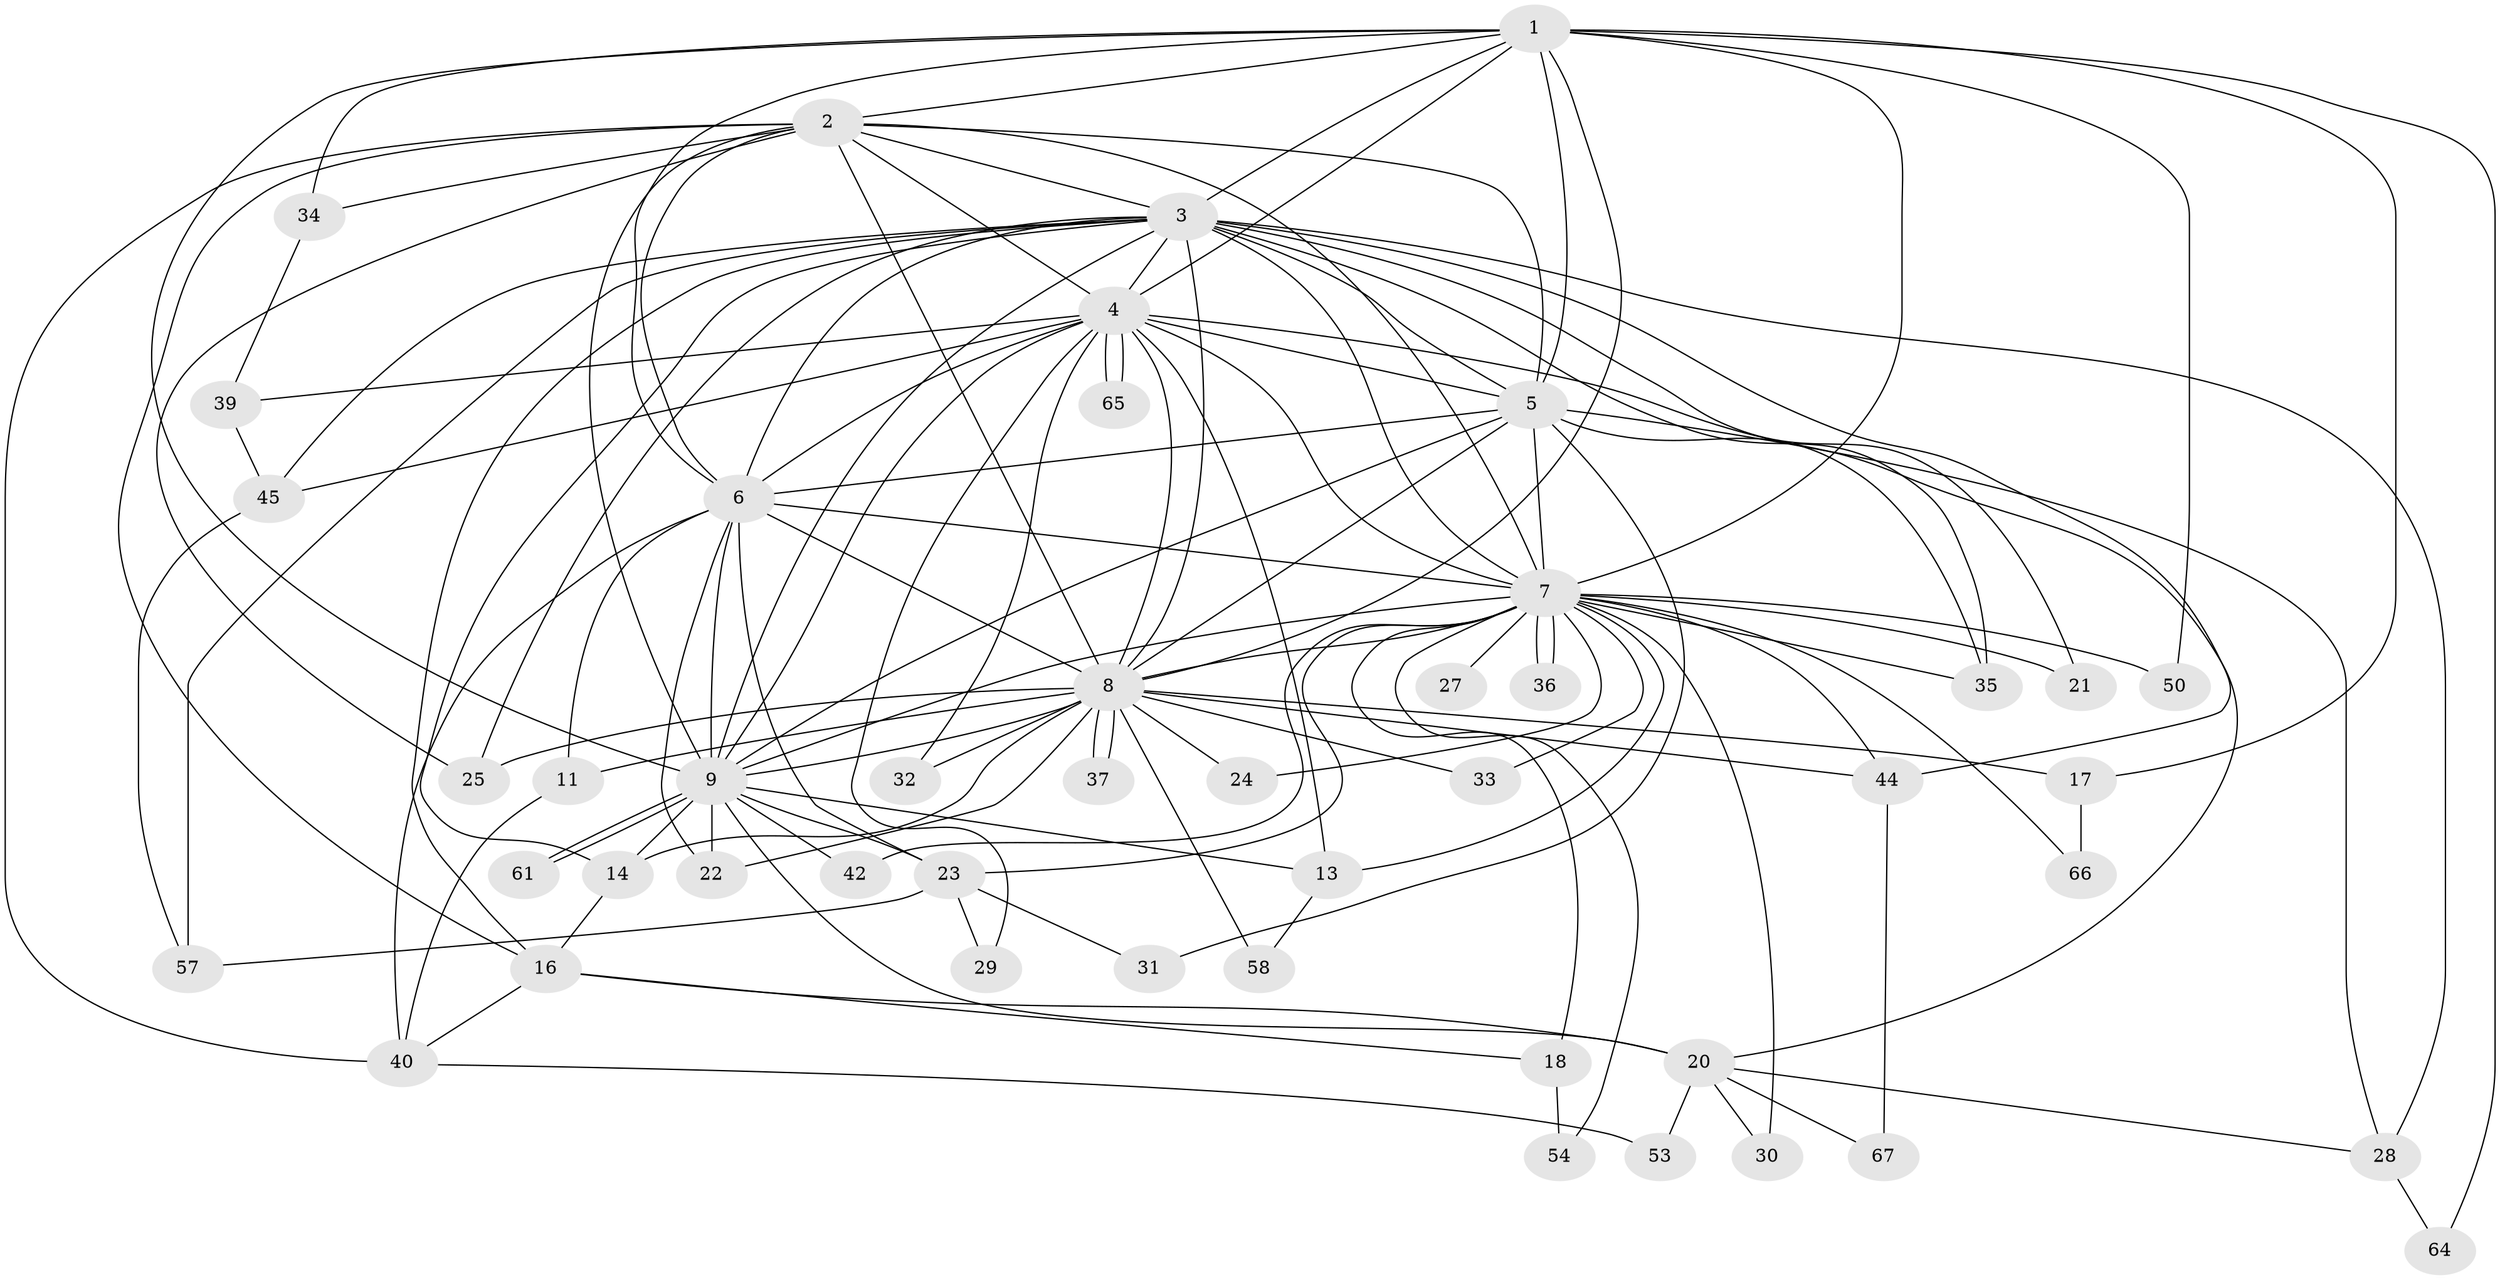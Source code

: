 // Generated by graph-tools (version 1.1) at 2025/51/02/27/25 19:51:47]
// undirected, 47 vertices, 125 edges
graph export_dot {
graph [start="1"]
  node [color=gray90,style=filled];
  1 [super="+46"];
  2 [super="+12"];
  3 [super="+26"];
  4 [super="+15"];
  5;
  6;
  7 [super="+10"];
  8 [super="+47"];
  9 [super="+19"];
  11 [super="+49"];
  13 [super="+38"];
  14 [super="+63"];
  16 [super="+51"];
  17;
  18;
  20 [super="+41"];
  21;
  22 [super="+48"];
  23 [super="+60"];
  24;
  25 [super="+55"];
  27;
  28 [super="+62"];
  29;
  30;
  31;
  32;
  33;
  34;
  35 [super="+43"];
  36;
  37;
  39 [super="+52"];
  40 [super="+56"];
  42;
  44;
  45;
  50;
  53;
  54;
  57 [super="+59"];
  58;
  61;
  64;
  65;
  66;
  67;
  1 -- 2;
  1 -- 3;
  1 -- 4;
  1 -- 5;
  1 -- 6;
  1 -- 7 [weight=2];
  1 -- 8;
  1 -- 9 [weight=2];
  1 -- 17;
  1 -- 34;
  1 -- 50;
  1 -- 64;
  2 -- 3;
  2 -- 4 [weight=2];
  2 -- 5;
  2 -- 6;
  2 -- 7 [weight=2];
  2 -- 8;
  2 -- 9;
  2 -- 25;
  2 -- 34;
  2 -- 16;
  2 -- 40;
  3 -- 4;
  3 -- 5;
  3 -- 6;
  3 -- 7 [weight=2];
  3 -- 8 [weight=2];
  3 -- 9 [weight=2];
  3 -- 14;
  3 -- 16;
  3 -- 21;
  3 -- 25;
  3 -- 28;
  3 -- 35;
  3 -- 44;
  3 -- 45;
  3 -- 57;
  4 -- 5;
  4 -- 6;
  4 -- 7 [weight=3];
  4 -- 8;
  4 -- 9;
  4 -- 20;
  4 -- 29;
  4 -- 32;
  4 -- 65;
  4 -- 65;
  4 -- 45;
  4 -- 39;
  4 -- 13;
  5 -- 6;
  5 -- 7 [weight=2];
  5 -- 8;
  5 -- 9;
  5 -- 31;
  5 -- 28;
  5 -- 35;
  6 -- 7 [weight=2];
  6 -- 8;
  6 -- 9;
  6 -- 11;
  6 -- 23;
  6 -- 40;
  6 -- 22;
  7 -- 8 [weight=2];
  7 -- 9 [weight=2];
  7 -- 18;
  7 -- 27 [weight=2];
  7 -- 35;
  7 -- 36;
  7 -- 36;
  7 -- 50;
  7 -- 54;
  7 -- 66;
  7 -- 13;
  7 -- 21;
  7 -- 23;
  7 -- 24;
  7 -- 30;
  7 -- 33;
  7 -- 42;
  7 -- 44;
  8 -- 9;
  8 -- 11;
  8 -- 14;
  8 -- 17;
  8 -- 22;
  8 -- 24;
  8 -- 32;
  8 -- 33;
  8 -- 37;
  8 -- 37;
  8 -- 58;
  8 -- 44;
  8 -- 25;
  9 -- 13;
  9 -- 42;
  9 -- 61;
  9 -- 61;
  9 -- 22;
  9 -- 20;
  9 -- 14;
  9 -- 23;
  11 -- 40;
  13 -- 58;
  14 -- 16;
  16 -- 18;
  16 -- 20;
  16 -- 40;
  17 -- 66;
  18 -- 54;
  20 -- 28;
  20 -- 30;
  20 -- 53;
  20 -- 67;
  23 -- 29;
  23 -- 31;
  23 -- 57;
  28 -- 64;
  34 -- 39;
  39 -- 45;
  40 -- 53;
  44 -- 67;
  45 -- 57;
}
